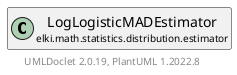 @startuml
    remove .*\.(Instance|Par|Parameterizer|Factory)$
    set namespaceSeparator none
    hide empty fields
    hide empty methods

    class "<size:14>LogLogisticMADEstimator.Par\n<size:10>elki.math.statistics.distribution.estimator" as elki.math.statistics.distribution.estimator.LogLogisticMADEstimator.Par [[LogLogisticMADEstimator.Par.html]] {
        +make(): LogLogisticMADEstimator
    }

    interface "<size:14>Parameterizer\n<size:10>elki.utilities.optionhandling" as elki.utilities.optionhandling.Parameterizer [[../../../../utilities/optionhandling/Parameterizer.html]] {
        {abstract} +make(): Object
    }
    class "<size:14>LogLogisticMADEstimator\n<size:10>elki.math.statistics.distribution.estimator" as elki.math.statistics.distribution.estimator.LogLogisticMADEstimator [[LogLogisticMADEstimator.html]]

    elki.utilities.optionhandling.Parameterizer <|.. elki.math.statistics.distribution.estimator.LogLogisticMADEstimator.Par
    elki.math.statistics.distribution.estimator.LogLogisticMADEstimator +-- elki.math.statistics.distribution.estimator.LogLogisticMADEstimator.Par

    center footer UMLDoclet 2.0.19, PlantUML 1.2022.8
@enduml
